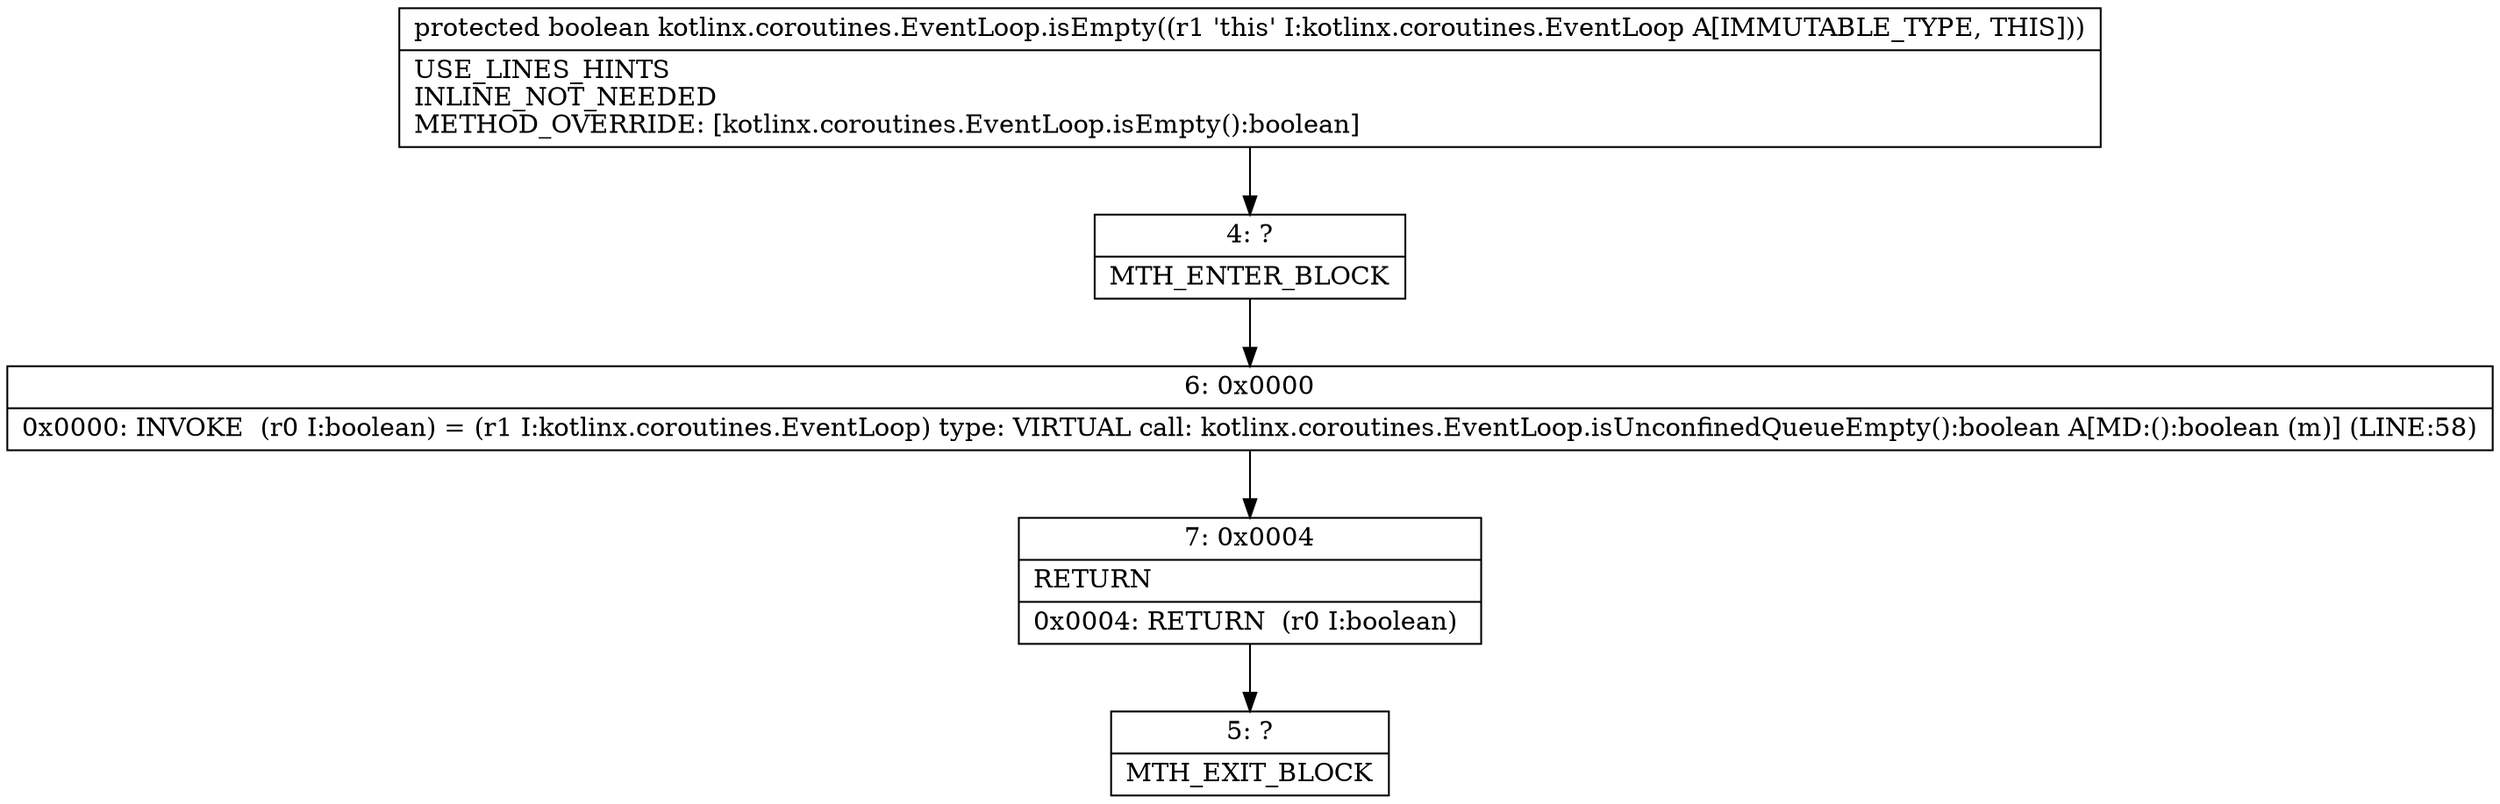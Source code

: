 digraph "CFG forkotlinx.coroutines.EventLoop.isEmpty()Z" {
Node_4 [shape=record,label="{4\:\ ?|MTH_ENTER_BLOCK\l}"];
Node_6 [shape=record,label="{6\:\ 0x0000|0x0000: INVOKE  (r0 I:boolean) = (r1 I:kotlinx.coroutines.EventLoop) type: VIRTUAL call: kotlinx.coroutines.EventLoop.isUnconfinedQueueEmpty():boolean A[MD:():boolean (m)] (LINE:58)\l}"];
Node_7 [shape=record,label="{7\:\ 0x0004|RETURN\l|0x0004: RETURN  (r0 I:boolean) \l}"];
Node_5 [shape=record,label="{5\:\ ?|MTH_EXIT_BLOCK\l}"];
MethodNode[shape=record,label="{protected boolean kotlinx.coroutines.EventLoop.isEmpty((r1 'this' I:kotlinx.coroutines.EventLoop A[IMMUTABLE_TYPE, THIS]))  | USE_LINES_HINTS\lINLINE_NOT_NEEDED\lMETHOD_OVERRIDE: [kotlinx.coroutines.EventLoop.isEmpty():boolean]\l}"];
MethodNode -> Node_4;Node_4 -> Node_6;
Node_6 -> Node_7;
Node_7 -> Node_5;
}


